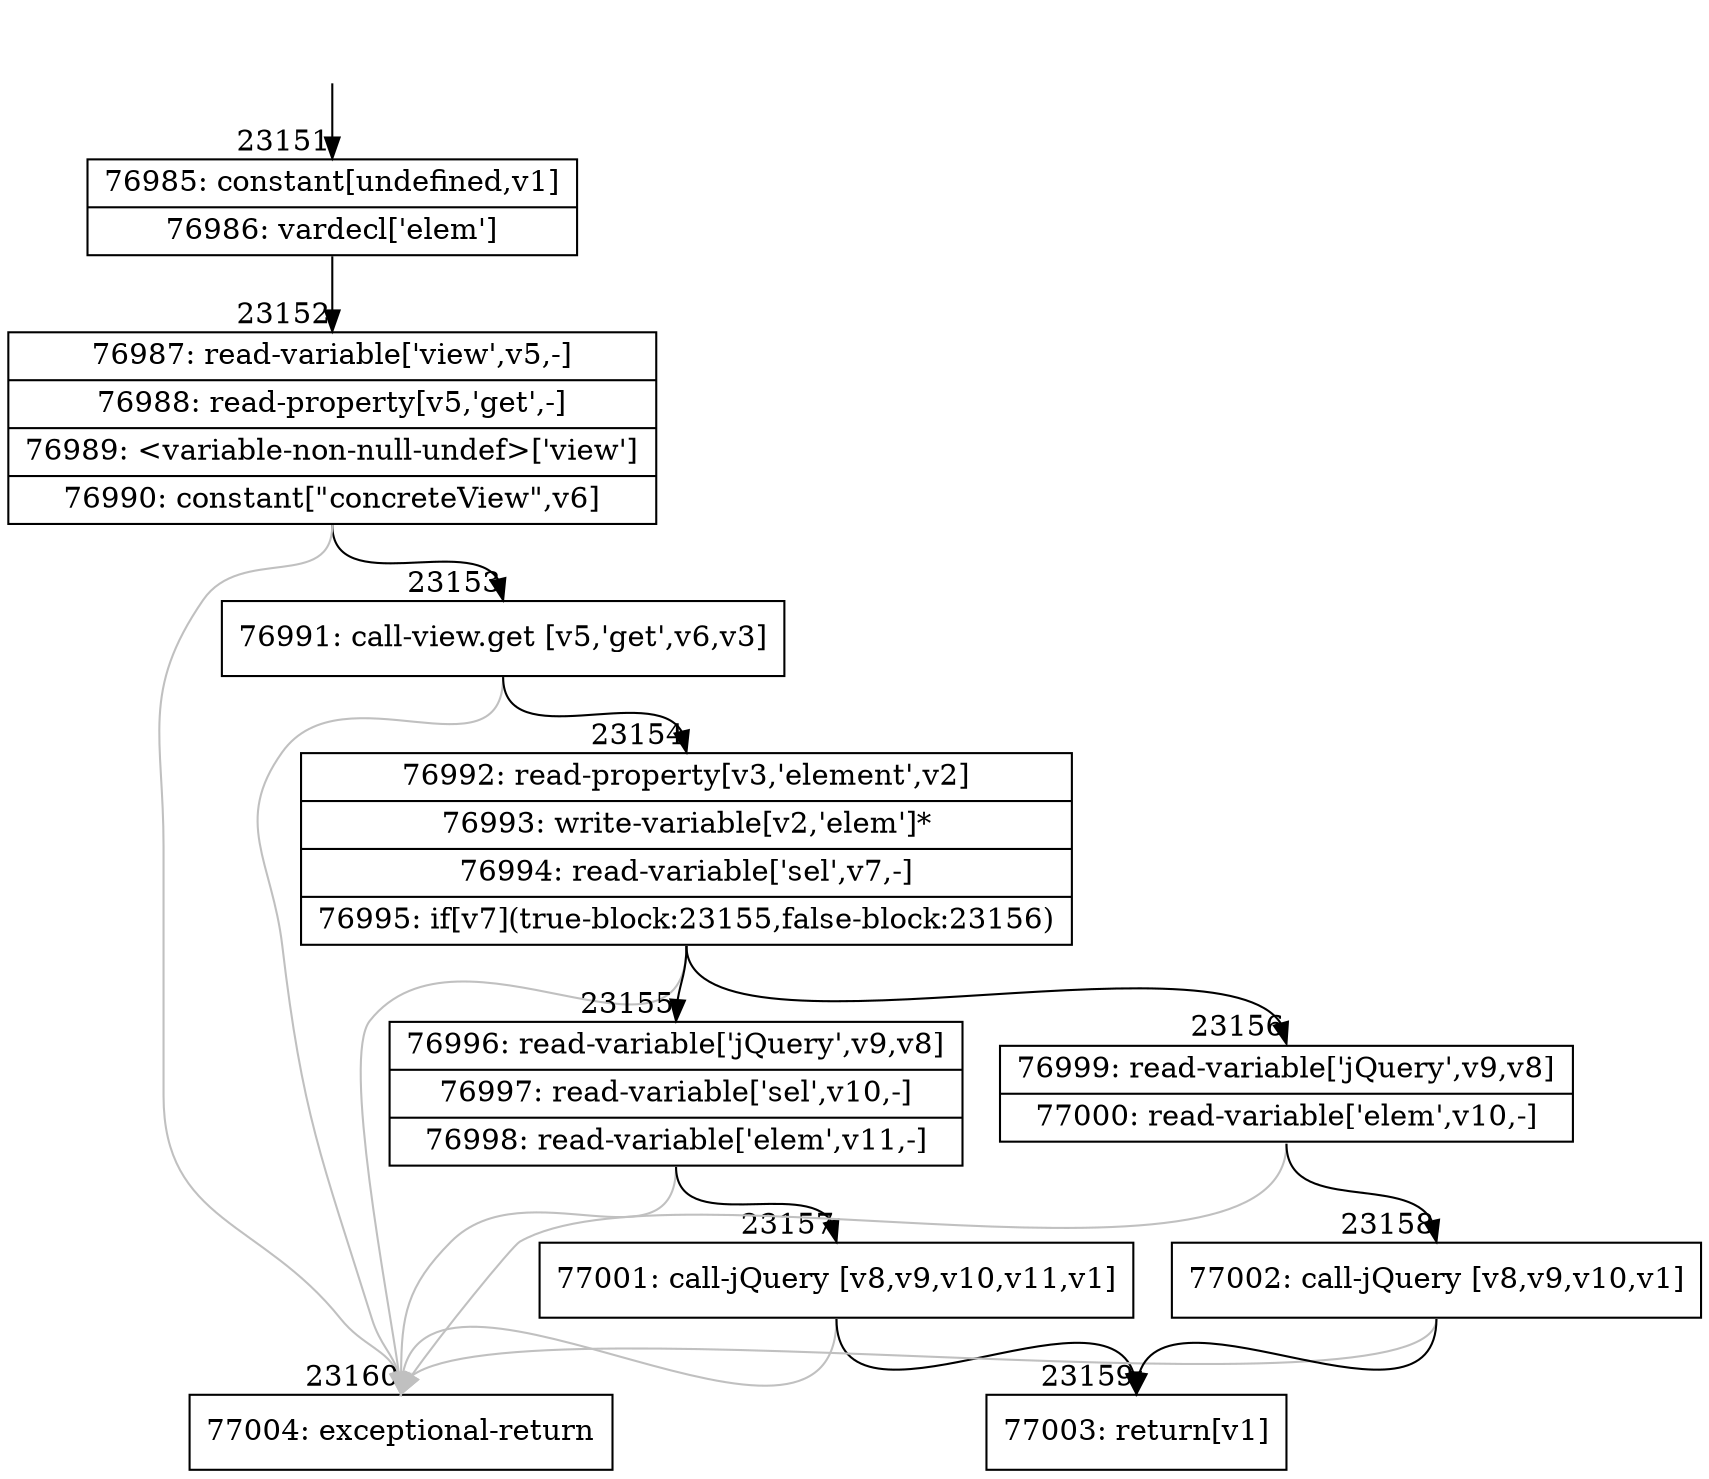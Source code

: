 digraph {
rankdir="TD"
BB_entry2019[shape=none,label=""];
BB_entry2019 -> BB23151 [tailport=s, headport=n, headlabel="    23151"]
BB23151 [shape=record label="{76985: constant[undefined,v1]|76986: vardecl['elem']}" ] 
BB23151 -> BB23152 [tailport=s, headport=n, headlabel="      23152"]
BB23152 [shape=record label="{76987: read-variable['view',v5,-]|76988: read-property[v5,'get',-]|76989: \<variable-non-null-undef\>['view']|76990: constant[\"concreteView\",v6]}" ] 
BB23152 -> BB23153 [tailport=s, headport=n, headlabel="      23153"]
BB23152 -> BB23160 [tailport=s, headport=n, color=gray, headlabel="      23160"]
BB23153 [shape=record label="{76991: call-view.get [v5,'get',v6,v3]}" ] 
BB23153 -> BB23154 [tailport=s, headport=n, headlabel="      23154"]
BB23153 -> BB23160 [tailport=s, headport=n, color=gray]
BB23154 [shape=record label="{76992: read-property[v3,'element',v2]|76993: write-variable[v2,'elem']*|76994: read-variable['sel',v7,-]|76995: if[v7](true-block:23155,false-block:23156)}" ] 
BB23154 -> BB23155 [tailport=s, headport=n, headlabel="      23155"]
BB23154 -> BB23156 [tailport=s, headport=n, headlabel="      23156"]
BB23154 -> BB23160 [tailport=s, headport=n, color=gray]
BB23155 [shape=record label="{76996: read-variable['jQuery',v9,v8]|76997: read-variable['sel',v10,-]|76998: read-variable['elem',v11,-]}" ] 
BB23155 -> BB23157 [tailport=s, headport=n, headlabel="      23157"]
BB23155 -> BB23160 [tailport=s, headport=n, color=gray]
BB23156 [shape=record label="{76999: read-variable['jQuery',v9,v8]|77000: read-variable['elem',v10,-]}" ] 
BB23156 -> BB23158 [tailport=s, headport=n, headlabel="      23158"]
BB23156 -> BB23160 [tailport=s, headport=n, color=gray]
BB23157 [shape=record label="{77001: call-jQuery [v8,v9,v10,v11,v1]}" ] 
BB23157 -> BB23159 [tailport=s, headport=n, headlabel="      23159"]
BB23157 -> BB23160 [tailport=s, headport=n, color=gray]
BB23158 [shape=record label="{77002: call-jQuery [v8,v9,v10,v1]}" ] 
BB23158 -> BB23159 [tailport=s, headport=n]
BB23158 -> BB23160 [tailport=s, headport=n, color=gray]
BB23159 [shape=record label="{77003: return[v1]}" ] 
BB23160 [shape=record label="{77004: exceptional-return}" ] 
//#$~ 43247
}

